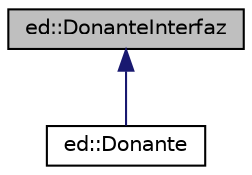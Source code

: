 digraph "ed::DonanteInterfaz"
{
  edge [fontname="Helvetica",fontsize="10",labelfontname="Helvetica",labelfontsize="10"];
  node [fontname="Helvetica",fontsize="10",shape=record];
  Node1 [label="ed::DonanteInterfaz",height=0.2,width=0.4,color="black", fillcolor="grey75", style="filled", fontcolor="black"];
  Node1 -> Node2 [dir="back",color="midnightblue",fontsize="10",style="solid",fontname="Helvetica"];
  Node2 [label="ed::Donante",height=0.2,width=0.4,color="black", fillcolor="white", style="filled",URL="$classed_1_1Donante.html",tooltip="Definición de la clase Donante. "];
}
